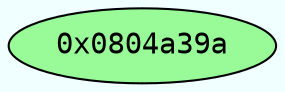 digraph code {
	graph [bgcolor=azure fontsize=8 fontname="Courier" splines="ortho"];
	node [fillcolor=gray style=filled];
	edge [arrowhead="normal"];
	"0x0804a39a" [URL="sym.comma/0x0804a39a", fillcolor="palegreen",color="black", fontname="Courier",label="0x0804a39a"]
}
